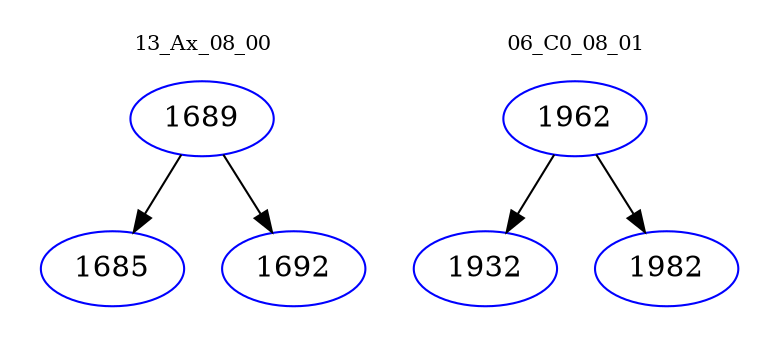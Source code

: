 digraph{
subgraph cluster_0 {
color = white
label = "13_Ax_08_00";
fontsize=10;
T0_1689 [label="1689", color="blue"]
T0_1689 -> T0_1685 [color="black"]
T0_1685 [label="1685", color="blue"]
T0_1689 -> T0_1692 [color="black"]
T0_1692 [label="1692", color="blue"]
}
subgraph cluster_1 {
color = white
label = "06_C0_08_01";
fontsize=10;
T1_1962 [label="1962", color="blue"]
T1_1962 -> T1_1932 [color="black"]
T1_1932 [label="1932", color="blue"]
T1_1962 -> T1_1982 [color="black"]
T1_1982 [label="1982", color="blue"]
}
}
